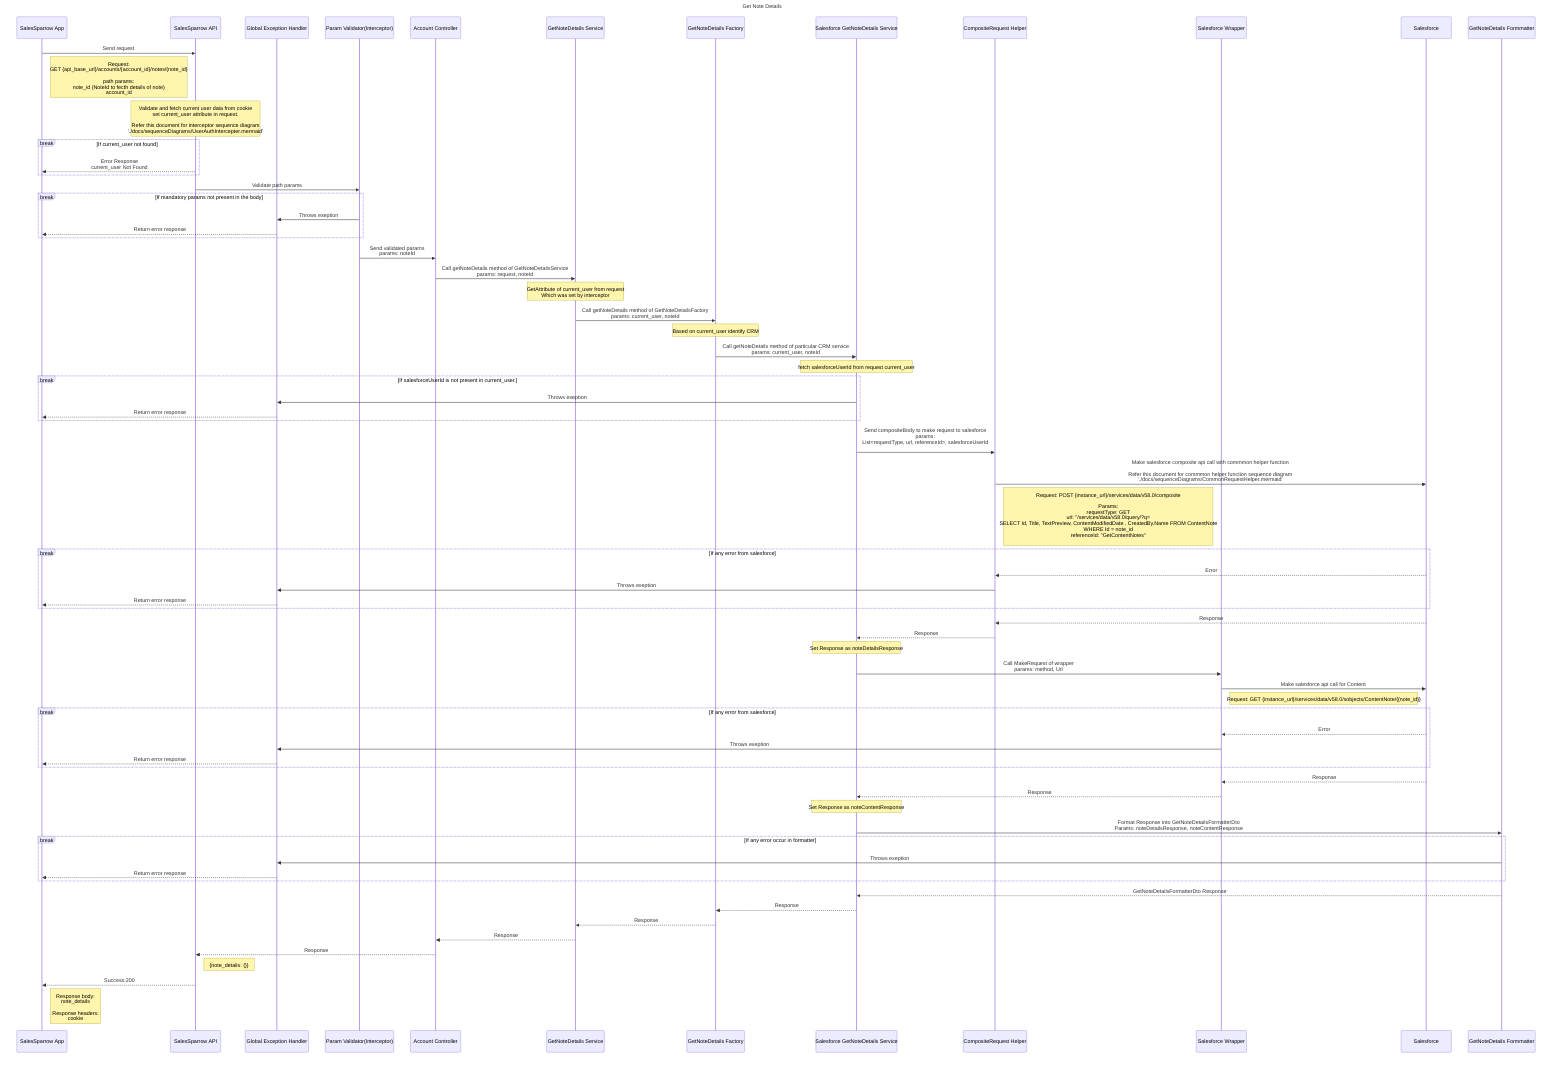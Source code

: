 sequenceDiagram
  title Get Note Details
    participant ui as SalesSparrow App
    participant api as SalesSparrow API
    participant exceptionHandler as Global Exception Handler
    participant validator as Param Validator(Interceptor)
    participant controller as Account Controller
    participant service as GetNoteDetails Service
    participant factory as GetNoteDetails Factory
    participant crm as Salesforce GetNoteDetails Service
    participant helper as CompositeRequest Helper 
    participant wrapper as Salesforce Wrapper
    participant salesforce as Salesforce
    participant formatter as GetNoteDetails Formmatter

    ui->>api:  Send request 
    note right of ui: Request: <br>GET {api_base_url}/accounts/{account_id}/notes/{note_id}<br><br>path params:  <br>note_id (NoteId to fecth details of note)<br>account_id 

    note over api: Validate and fetch current user data from cookie<br>set current_user attribute in request.<br><br>Refer this document for interceptor sequence diagram <br> './docs/sequenceDiagrams/UserAuthIntercepter.mermaid'
    break If current_user not found
        api-->>ui: Error Response<br>current_user Not Found
    end

    api->>validator: Validate path params

    break If mandatory params not present in the body
        validator->>exceptionHandler: Throws exeption
        exceptionHandler-->>ui:Return error response 
    end

    validator->>controller: Send validated params<br>params: noteId
    
    controller->>service: Call getNoteDetails method of GetNoteDetailsService<br> params: request, noteId
    note over service: GetAttribute of current_user from request<br>Which was set by interceptor

    service->>factory: Call getNoteDetails method of GetNoteDetailsFactory<br>params: current_user, noteId
    note over factory: Based on current_user identify CRM

    factory->>crm: Call getNoteDetails method of particular CRM service<br>params: current_user, noteId

    note over crm: fetch salesforceUserId from request current_user
    break If salesforceUserId is not present in current_user.
        crm->>exceptionHandler: Throws exeption
        exceptionHandler-->>ui:Return error response 
    end
    crm->>helper: Send compositeBody to make request to salesforce<br>params: <br> List<requestType, url, referenceId>, salesforceUserId <br>

    helper->>salesforce: Make salesforce composite api call with commmon helper function<br><br>Refer this document for commmon helper function sequence diagram <br> './docs/sequenceDiagrams/CommonRequestHelper.mermaid'
    note right of helper: Request: POST {instance_url}/services/data/v58.0/composite <br><br>Params: <br> requestType: GET<br> url: "/services/data/v58.0/query/?q=<br>SELECT Id, Title, TextPreview, ContentModifiedDate , CreatedBy.Name FROM ContentNote <br>WHERE Id = note_id<br>referenceId: "GetContentNotes"<br>
    
    break If any error from salesforce
        salesforce-->>helper: Error
        helper->>exceptionHandler: Throws exeption
        exceptionHandler-->>ui: Return error response
    end

    salesforce-->>helper: Response
    helper-->>crm: Response

    note over crm: Set Response as noteDetailsResponse 

    crm->>wrapper: Call MakeRequest of wrapper<br> params: method, Url

    wrapper->>salesforce: Make salesforce api call for Content
    note right of wrapper: Request: GET {instance_url}/services/data/v58.0/sobjects/ContentNote/{{note_id}} 

    break If any error from salesforce
        salesforce-->>wrapper: Error
        wrapper->>exceptionHandler: Throws exeption
        exceptionHandler-->>ui: Return error response
    end

    salesforce-->>wrapper: Response
    wrapper-->>crm: Response

    note over crm: Set Response as noteContentResponse

    crm->>formatter: Format Response into GetNoteDetailsFormatterDto<br>Params: noteDetailsResponse, noteContentResponse
    break If any error occur in formatter
        formatter->>exceptionHandler: Throws exeption
        exceptionHandler-->>ui: Return error response
    end
    formatter-->>crm: GetNoteDetailsFormatterDto Response
    crm-->>factory: Response
    factory-->>service: Response
    service-->> controller: Response
    controller-->>api: Response
    note right of api: {note_details: {}}

    api-->>ui: Success:200
    note right of ui: Response body: <br> note_details<br><br>Response headers:<br> cookie
